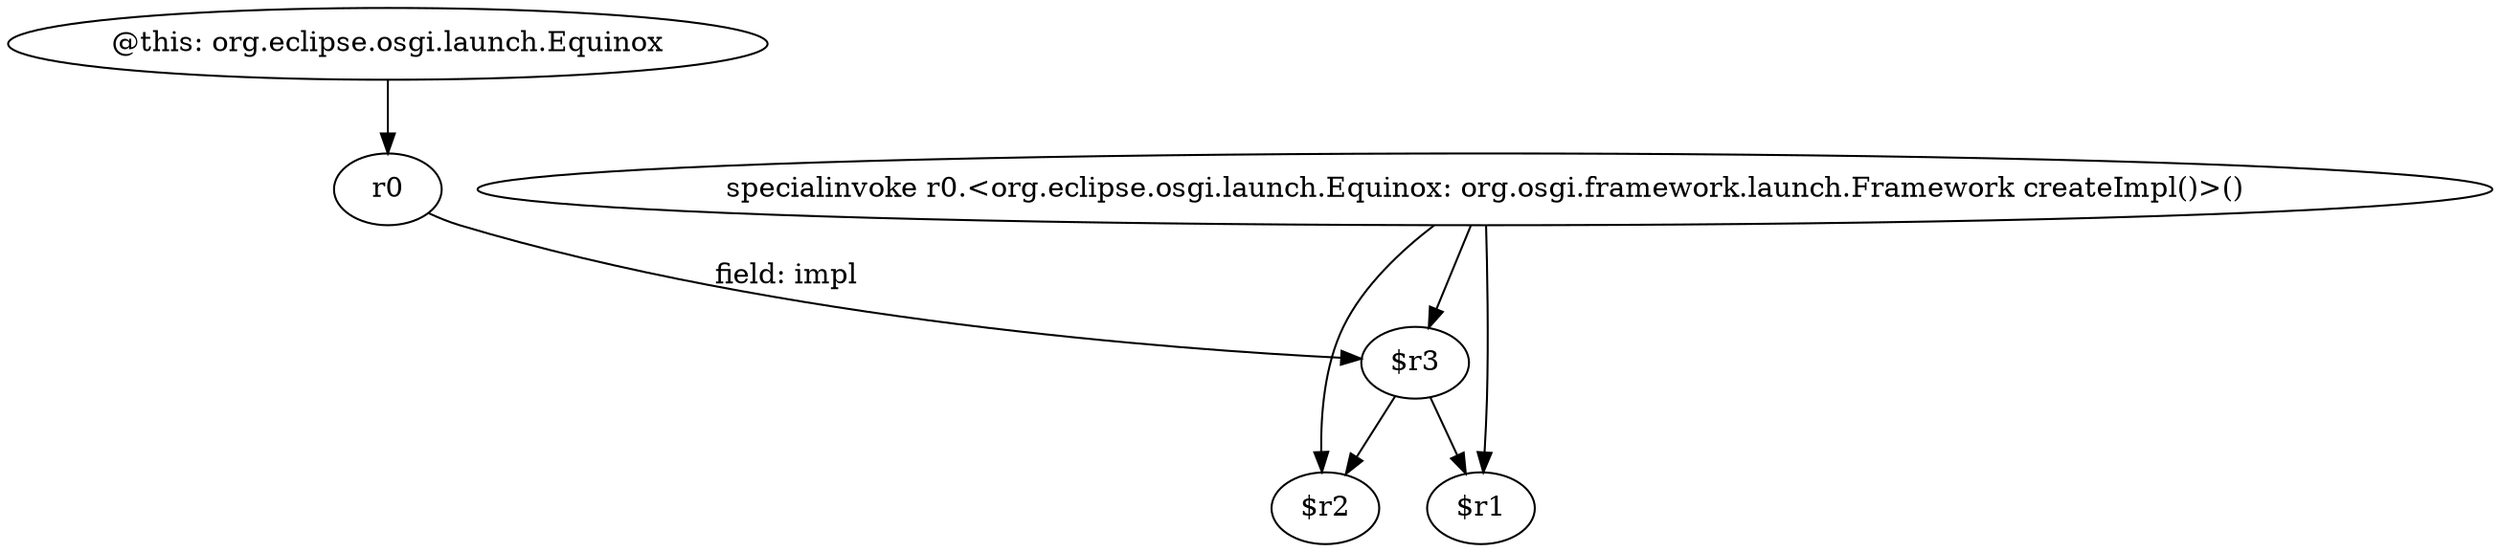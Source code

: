 digraph g {
0[label="$r3"]
1[label="$r2"]
0->1[label=""]
2[label="@this: org.eclipse.osgi.launch.Equinox"]
3[label="r0"]
2->3[label=""]
3->0[label="field: impl"]
4[label="specialinvoke r0.<org.eclipse.osgi.launch.Equinox: org.osgi.framework.launch.Framework createImpl()>()"]
4->0[label=""]
5[label="$r1"]
0->5[label=""]
4->5[label=""]
4->1[label=""]
}